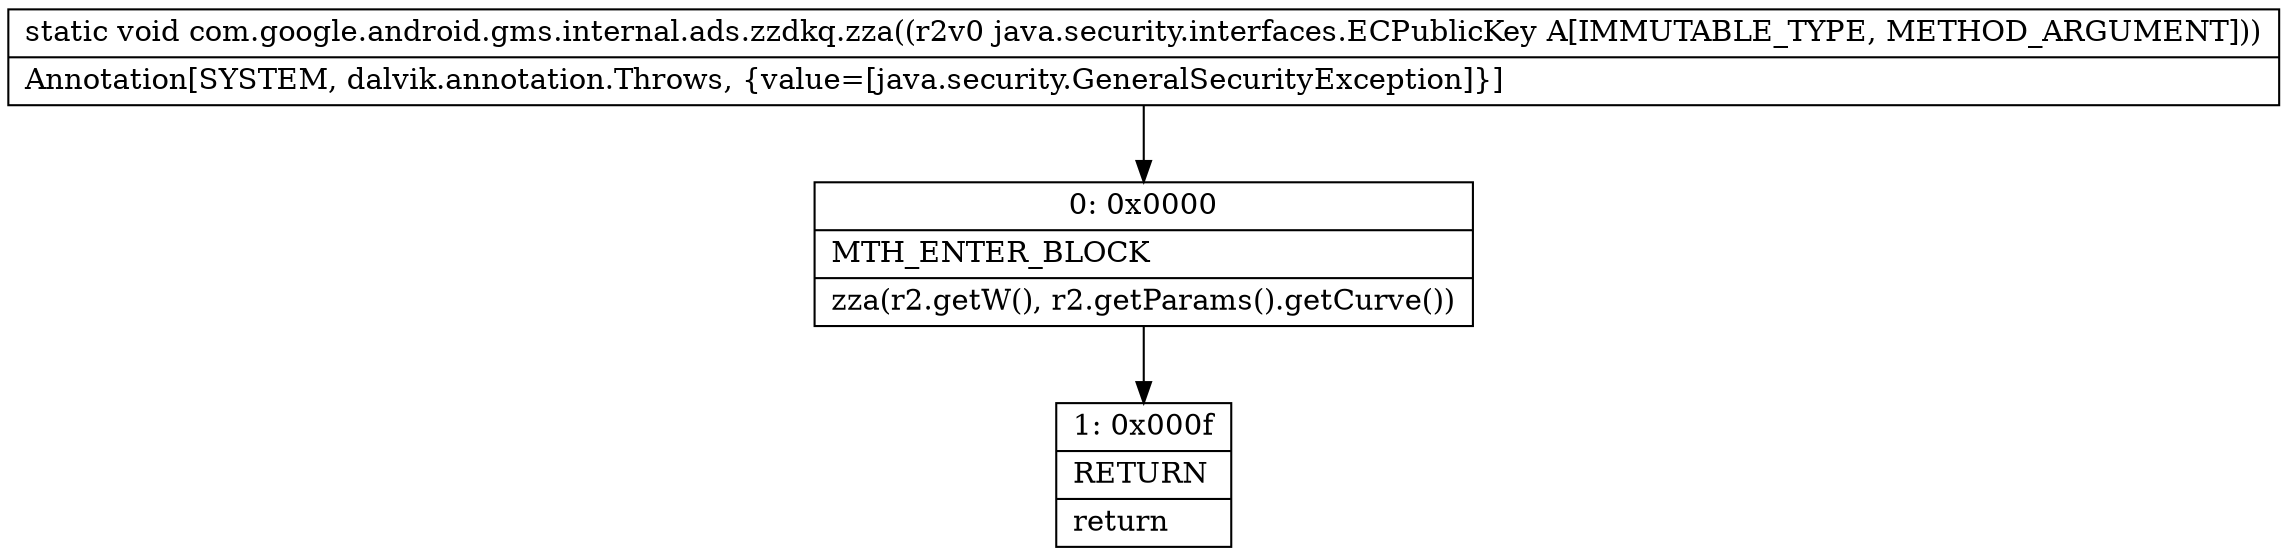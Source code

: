 digraph "CFG forcom.google.android.gms.internal.ads.zzdkq.zza(Ljava\/security\/interfaces\/ECPublicKey;)V" {
Node_0 [shape=record,label="{0\:\ 0x0000|MTH_ENTER_BLOCK\l|zza(r2.getW(), r2.getParams().getCurve())\l}"];
Node_1 [shape=record,label="{1\:\ 0x000f|RETURN\l|return\l}"];
MethodNode[shape=record,label="{static void com.google.android.gms.internal.ads.zzdkq.zza((r2v0 java.security.interfaces.ECPublicKey A[IMMUTABLE_TYPE, METHOD_ARGUMENT]))  | Annotation[SYSTEM, dalvik.annotation.Throws, \{value=[java.security.GeneralSecurityException]\}]\l}"];
MethodNode -> Node_0;
Node_0 -> Node_1;
}

